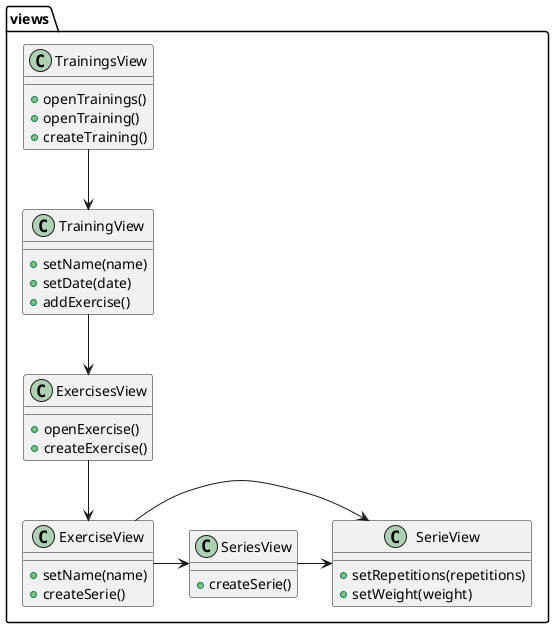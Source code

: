 @startuml

package views {
  class TrainingsView {
    + openTrainings()
    + openTraining()
    + createTraining()
  }
  class TrainingView {
    + setName(name)
    + setDate(date)
    + addExercise()
  }
  class ExercisesView {
    + openExercise()
    + createExercise()
  }
  class ExerciseView {
    + setName(name)
    + createSerie()
  }
  class SeriesView {
    + createSerie()
  }
  class SerieView {
    + setRepetitions(repetitions)
    + setWeight(weight)
  }
  TrainingsView -down-> TrainingView
  TrainingView -down-> ExercisesView
  ExercisesView -down-> ExerciseView
  ExerciseView -right-> SeriesView
  ExerciseView -right-> SerieView
  SeriesView -right-> SerieView
}


@enduml
